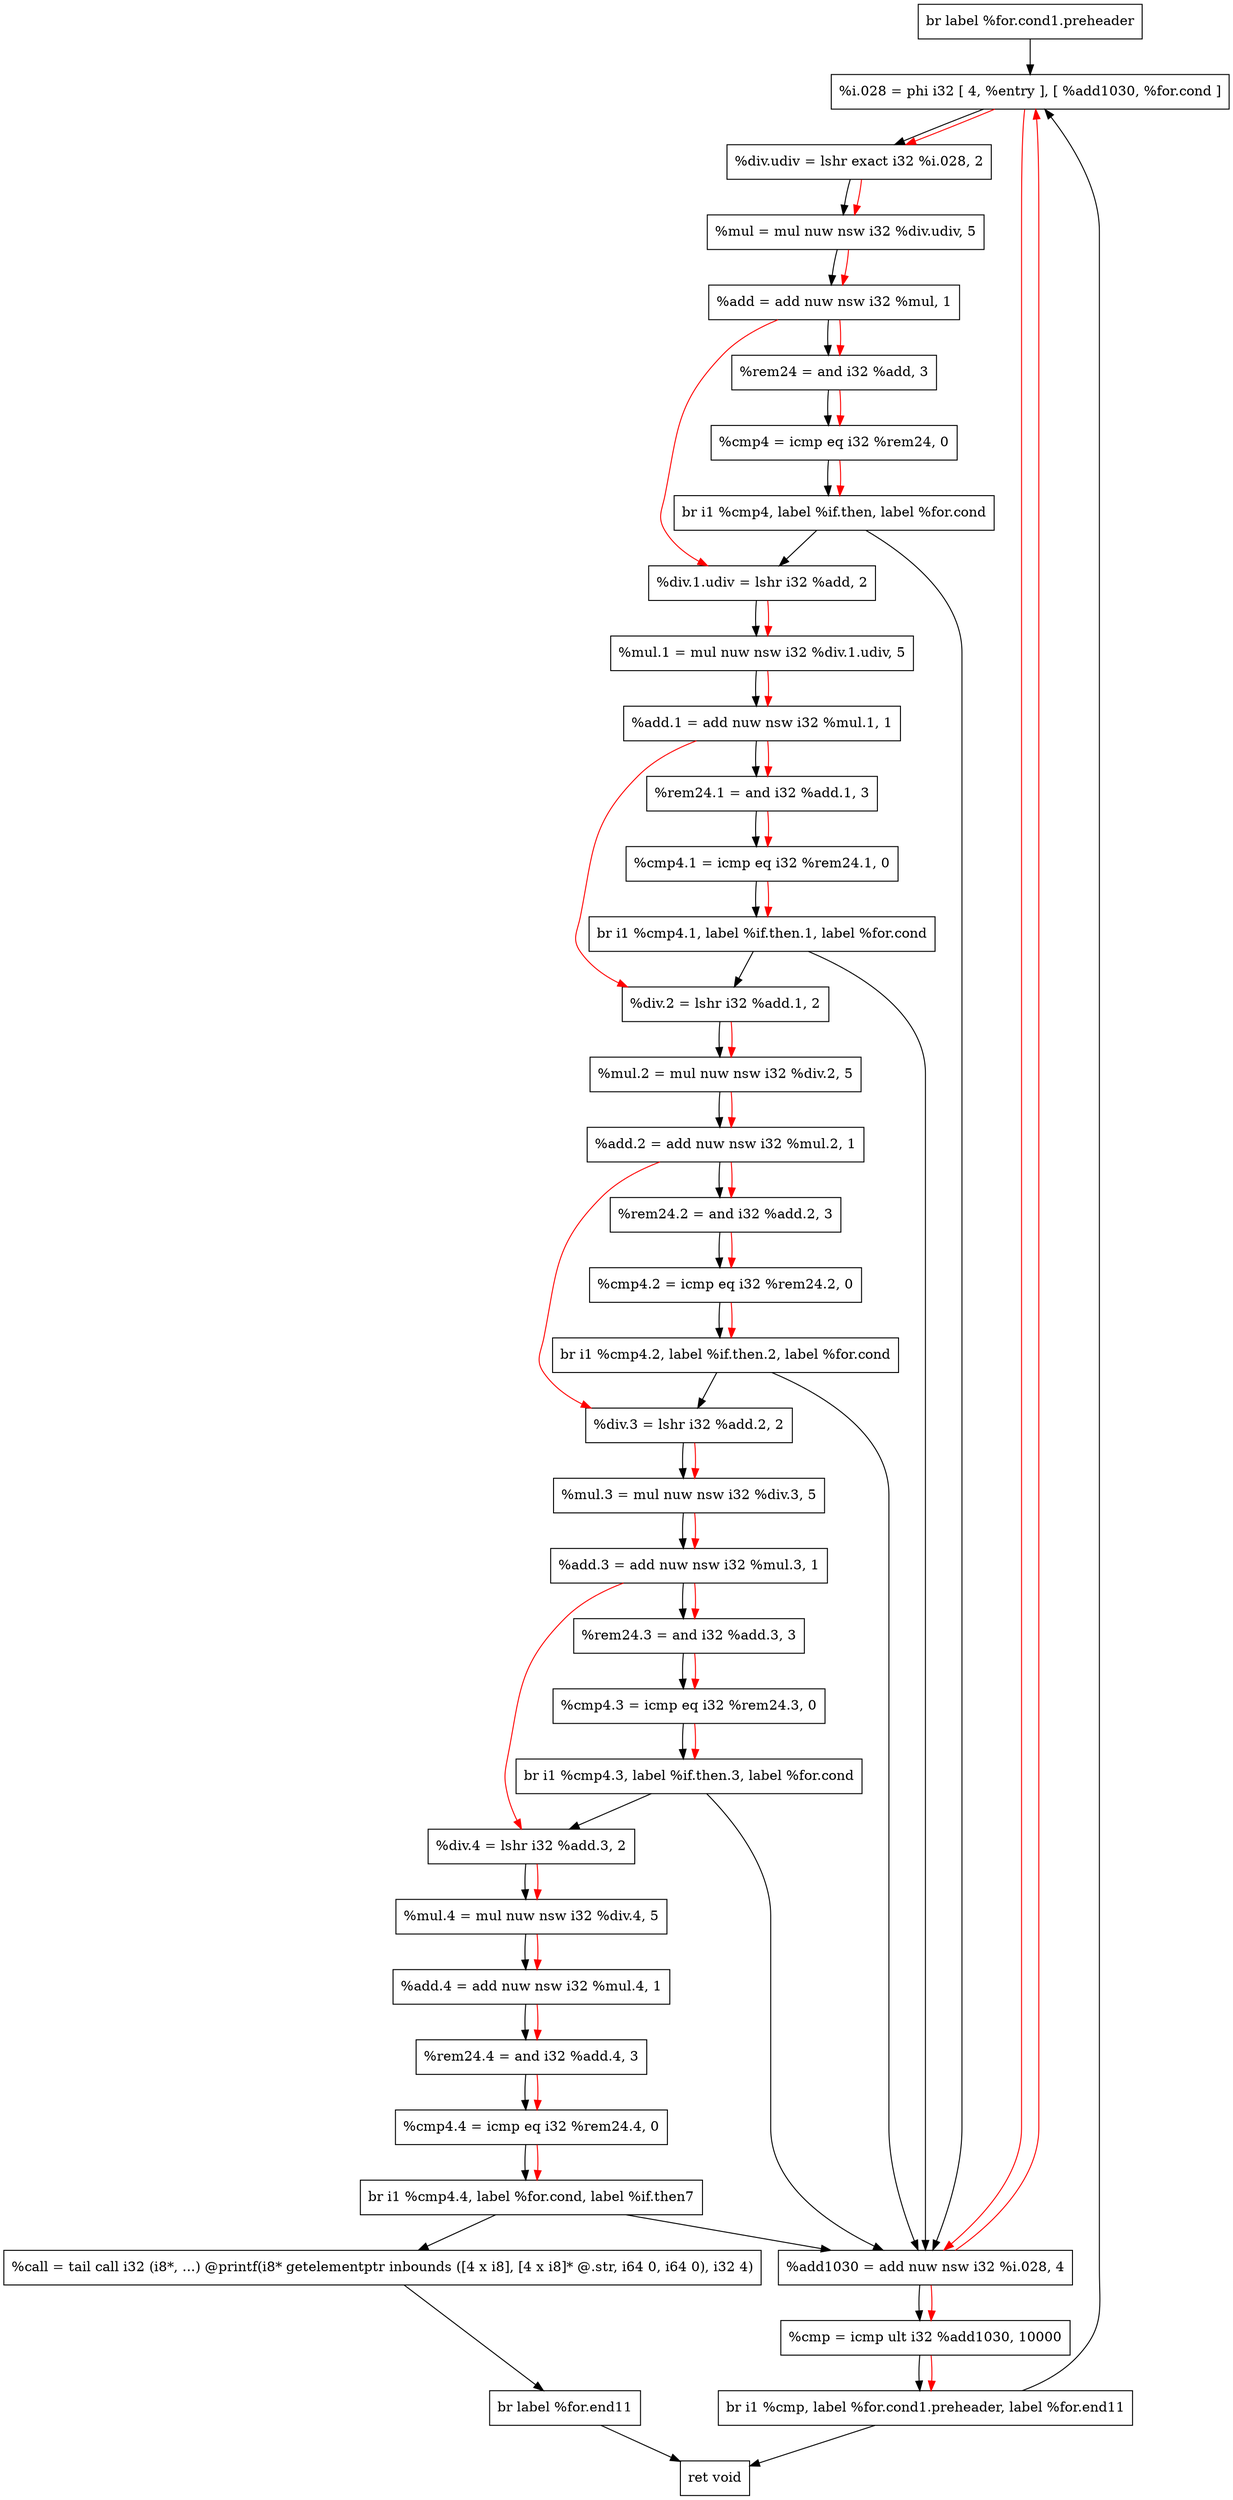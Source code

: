 digraph "CDFG for'func' function" {
	Node0x55d9faafbf68[shape=record, label="  br label %for.cond1.preheader"];
	Node0x55d9faafc720[shape=record, label="  %add1030 = add nuw nsw i32 %i.028, 4"];
	Node0x55d9faafc7e0[shape=record, label="  %cmp = icmp ult i32 %add1030, 10000"];
	Node0x55d9faa85c98[shape=record, label="  br i1 %cmp, label %for.cond1.preheader, label %for.end11"];
	Node0x55d9faafc988[shape=record, label="  %i.028 = phi i32 [ 4, %entry ], [ %add1030, %for.cond ]"];
	Node0x55d9faafca50[shape=record, label="  %div.udiv = lshr exact i32 %i.028, 2"];
	Node0x55d9faafcaf0[shape=record, label="  %mul = mul nuw nsw i32 %div.udiv, 5"];
	Node0x55d9faafcb90[shape=record, label="  %add = add nuw nsw i32 %mul, 1"];
	Node0x55d9faafcc50[shape=record, label="  %rem24 = and i32 %add, 3"];
	Node0x55d9faafcd10[shape=record, label="  %cmp4 = icmp eq i32 %rem24, 0"];
	Node0x55d9faa85db8[shape=record, label="  br i1 %cmp4, label %if.then, label %for.cond"];
	Node0x55d9faafcfb0[shape=record, label="  %div.1.udiv = lshr i32 %add, 2"];
	Node0x55d9faafd020[shape=record, label="  %mul.1 = mul nuw nsw i32 %div.1.udiv, 5"];
	Node0x55d9faafd0b0[shape=record, label="  %add.1 = add nuw nsw i32 %mul.1, 1"];
	Node0x55d9faafd140[shape=record, label="  %rem24.1 = and i32 %add.1, 3"];
	Node0x55d9faafd1d0[shape=record, label="  %cmp4.1 = icmp eq i32 %rem24.1, 0"];
	Node0x55d9faa91228[shape=record, label="  br i1 %cmp4.1, label %if.then.1, label %for.cond"];
	Node0x55d9faafd688[shape=record, label="  %call = tail call i32 (i8*, ...) @printf(i8* getelementptr inbounds ([4 x i8], [4 x i8]* @.str, i64 0, i64 0), i32 4)"];
	Node0x55d9faafd768[shape=record, label="  br label %for.end11"];
	Node0x55d9faafd7b0[shape=record, label="  ret void"];
	Node0x55d9faafd820[shape=record, label="  %div.2 = lshr i32 %add.1, 2"];
	Node0x55d9faafd8b0[shape=record, label="  %mul.2 = mul nuw nsw i32 %div.2, 5"];
	Node0x55d9faafd940[shape=record, label="  %add.2 = add nuw nsw i32 %mul.2, 1"];
	Node0x55d9faafd9d0[shape=record, label="  %rem24.2 = and i32 %add.2, 3"];
	Node0x55d9faafdd80[shape=record, label="  %cmp4.2 = icmp eq i32 %rem24.2, 0"];
	Node0x55d9faa91468[shape=record, label="  br i1 %cmp4.2, label %if.then.2, label %for.cond"];
	Node0x55d9faafde90[shape=record, label="  %div.3 = lshr i32 %add.2, 2"];
	Node0x55d9faafdf20[shape=record, label="  %mul.3 = mul nuw nsw i32 %div.3, 5"];
	Node0x55d9faafdfb0[shape=record, label="  %add.3 = add nuw nsw i32 %mul.3, 1"];
	Node0x55d9faafe040[shape=record, label="  %rem24.3 = and i32 %add.3, 3"];
	Node0x55d9faafe0d0[shape=record, label="  %cmp4.3 = icmp eq i32 %rem24.3, 0"];
	Node0x55d9faa91588[shape=record, label="  br i1 %cmp4.3, label %if.then.3, label %for.cond"];
	Node0x55d9faafe1e0[shape=record, label="  %div.4 = lshr i32 %add.3, 2"];
	Node0x55d9faafe270[shape=record, label="  %mul.4 = mul nuw nsw i32 %div.4, 5"];
	Node0x55d9faafe300[shape=record, label="  %add.4 = add nuw nsw i32 %mul.4, 1"];
	Node0x55d9faafe390[shape=record, label="  %rem24.4 = and i32 %add.4, 3"];
	Node0x55d9faafe420[shape=record, label="  %cmp4.4 = icmp eq i32 %rem24.4, 0"];
	Node0x55d9faafe4c8[shape=record, label="  br i1 %cmp4.4, label %for.cond, label %if.then7"];
	Node0x55d9faafbf68 -> Node0x55d9faafc988
	Node0x55d9faafc720 -> Node0x55d9faafc7e0
	Node0x55d9faafc7e0 -> Node0x55d9faa85c98
	Node0x55d9faa85c98 -> Node0x55d9faafc988
	Node0x55d9faa85c98 -> Node0x55d9faafd7b0
	Node0x55d9faafc988 -> Node0x55d9faafca50
	Node0x55d9faafca50 -> Node0x55d9faafcaf0
	Node0x55d9faafcaf0 -> Node0x55d9faafcb90
	Node0x55d9faafcb90 -> Node0x55d9faafcc50
	Node0x55d9faafcc50 -> Node0x55d9faafcd10
	Node0x55d9faafcd10 -> Node0x55d9faa85db8
	Node0x55d9faa85db8 -> Node0x55d9faafcfb0
	Node0x55d9faa85db8 -> Node0x55d9faafc720
	Node0x55d9faafcfb0 -> Node0x55d9faafd020
	Node0x55d9faafd020 -> Node0x55d9faafd0b0
	Node0x55d9faafd0b0 -> Node0x55d9faafd140
	Node0x55d9faafd140 -> Node0x55d9faafd1d0
	Node0x55d9faafd1d0 -> Node0x55d9faa91228
	Node0x55d9faa91228 -> Node0x55d9faafd820
	Node0x55d9faa91228 -> Node0x55d9faafc720
	Node0x55d9faafd688 -> Node0x55d9faafd768
	Node0x55d9faafd768 -> Node0x55d9faafd7b0
	Node0x55d9faafd820 -> Node0x55d9faafd8b0
	Node0x55d9faafd8b0 -> Node0x55d9faafd940
	Node0x55d9faafd940 -> Node0x55d9faafd9d0
	Node0x55d9faafd9d0 -> Node0x55d9faafdd80
	Node0x55d9faafdd80 -> Node0x55d9faa91468
	Node0x55d9faa91468 -> Node0x55d9faafde90
	Node0x55d9faa91468 -> Node0x55d9faafc720
	Node0x55d9faafde90 -> Node0x55d9faafdf20
	Node0x55d9faafdf20 -> Node0x55d9faafdfb0
	Node0x55d9faafdfb0 -> Node0x55d9faafe040
	Node0x55d9faafe040 -> Node0x55d9faafe0d0
	Node0x55d9faafe0d0 -> Node0x55d9faa91588
	Node0x55d9faa91588 -> Node0x55d9faafe1e0
	Node0x55d9faa91588 -> Node0x55d9faafc720
	Node0x55d9faafe1e0 -> Node0x55d9faafe270
	Node0x55d9faafe270 -> Node0x55d9faafe300
	Node0x55d9faafe300 -> Node0x55d9faafe390
	Node0x55d9faafe390 -> Node0x55d9faafe420
	Node0x55d9faafe420 -> Node0x55d9faafe4c8
	Node0x55d9faafe4c8 -> Node0x55d9faafc720
	Node0x55d9faafe4c8 -> Node0x55d9faafd688
edge [color=red]
	Node0x55d9faafc988 -> Node0x55d9faafc720
	Node0x55d9faafc720 -> Node0x55d9faafc7e0
	Node0x55d9faafc7e0 -> Node0x55d9faa85c98
	Node0x55d9faafc720 -> Node0x55d9faafc988
	Node0x55d9faafc988 -> Node0x55d9faafca50
	Node0x55d9faafca50 -> Node0x55d9faafcaf0
	Node0x55d9faafcaf0 -> Node0x55d9faafcb90
	Node0x55d9faafcb90 -> Node0x55d9faafcc50
	Node0x55d9faafcc50 -> Node0x55d9faafcd10
	Node0x55d9faafcd10 -> Node0x55d9faa85db8
	Node0x55d9faafcb90 -> Node0x55d9faafcfb0
	Node0x55d9faafcfb0 -> Node0x55d9faafd020
	Node0x55d9faafd020 -> Node0x55d9faafd0b0
	Node0x55d9faafd0b0 -> Node0x55d9faafd140
	Node0x55d9faafd140 -> Node0x55d9faafd1d0
	Node0x55d9faafd1d0 -> Node0x55d9faa91228
	Node0x55d9faafd0b0 -> Node0x55d9faafd820
	Node0x55d9faafd820 -> Node0x55d9faafd8b0
	Node0x55d9faafd8b0 -> Node0x55d9faafd940
	Node0x55d9faafd940 -> Node0x55d9faafd9d0
	Node0x55d9faafd9d0 -> Node0x55d9faafdd80
	Node0x55d9faafdd80 -> Node0x55d9faa91468
	Node0x55d9faafd940 -> Node0x55d9faafde90
	Node0x55d9faafde90 -> Node0x55d9faafdf20
	Node0x55d9faafdf20 -> Node0x55d9faafdfb0
	Node0x55d9faafdfb0 -> Node0x55d9faafe040
	Node0x55d9faafe040 -> Node0x55d9faafe0d0
	Node0x55d9faafe0d0 -> Node0x55d9faa91588
	Node0x55d9faafdfb0 -> Node0x55d9faafe1e0
	Node0x55d9faafe1e0 -> Node0x55d9faafe270
	Node0x55d9faafe270 -> Node0x55d9faafe300
	Node0x55d9faafe300 -> Node0x55d9faafe390
	Node0x55d9faafe390 -> Node0x55d9faafe420
	Node0x55d9faafe420 -> Node0x55d9faafe4c8
}
